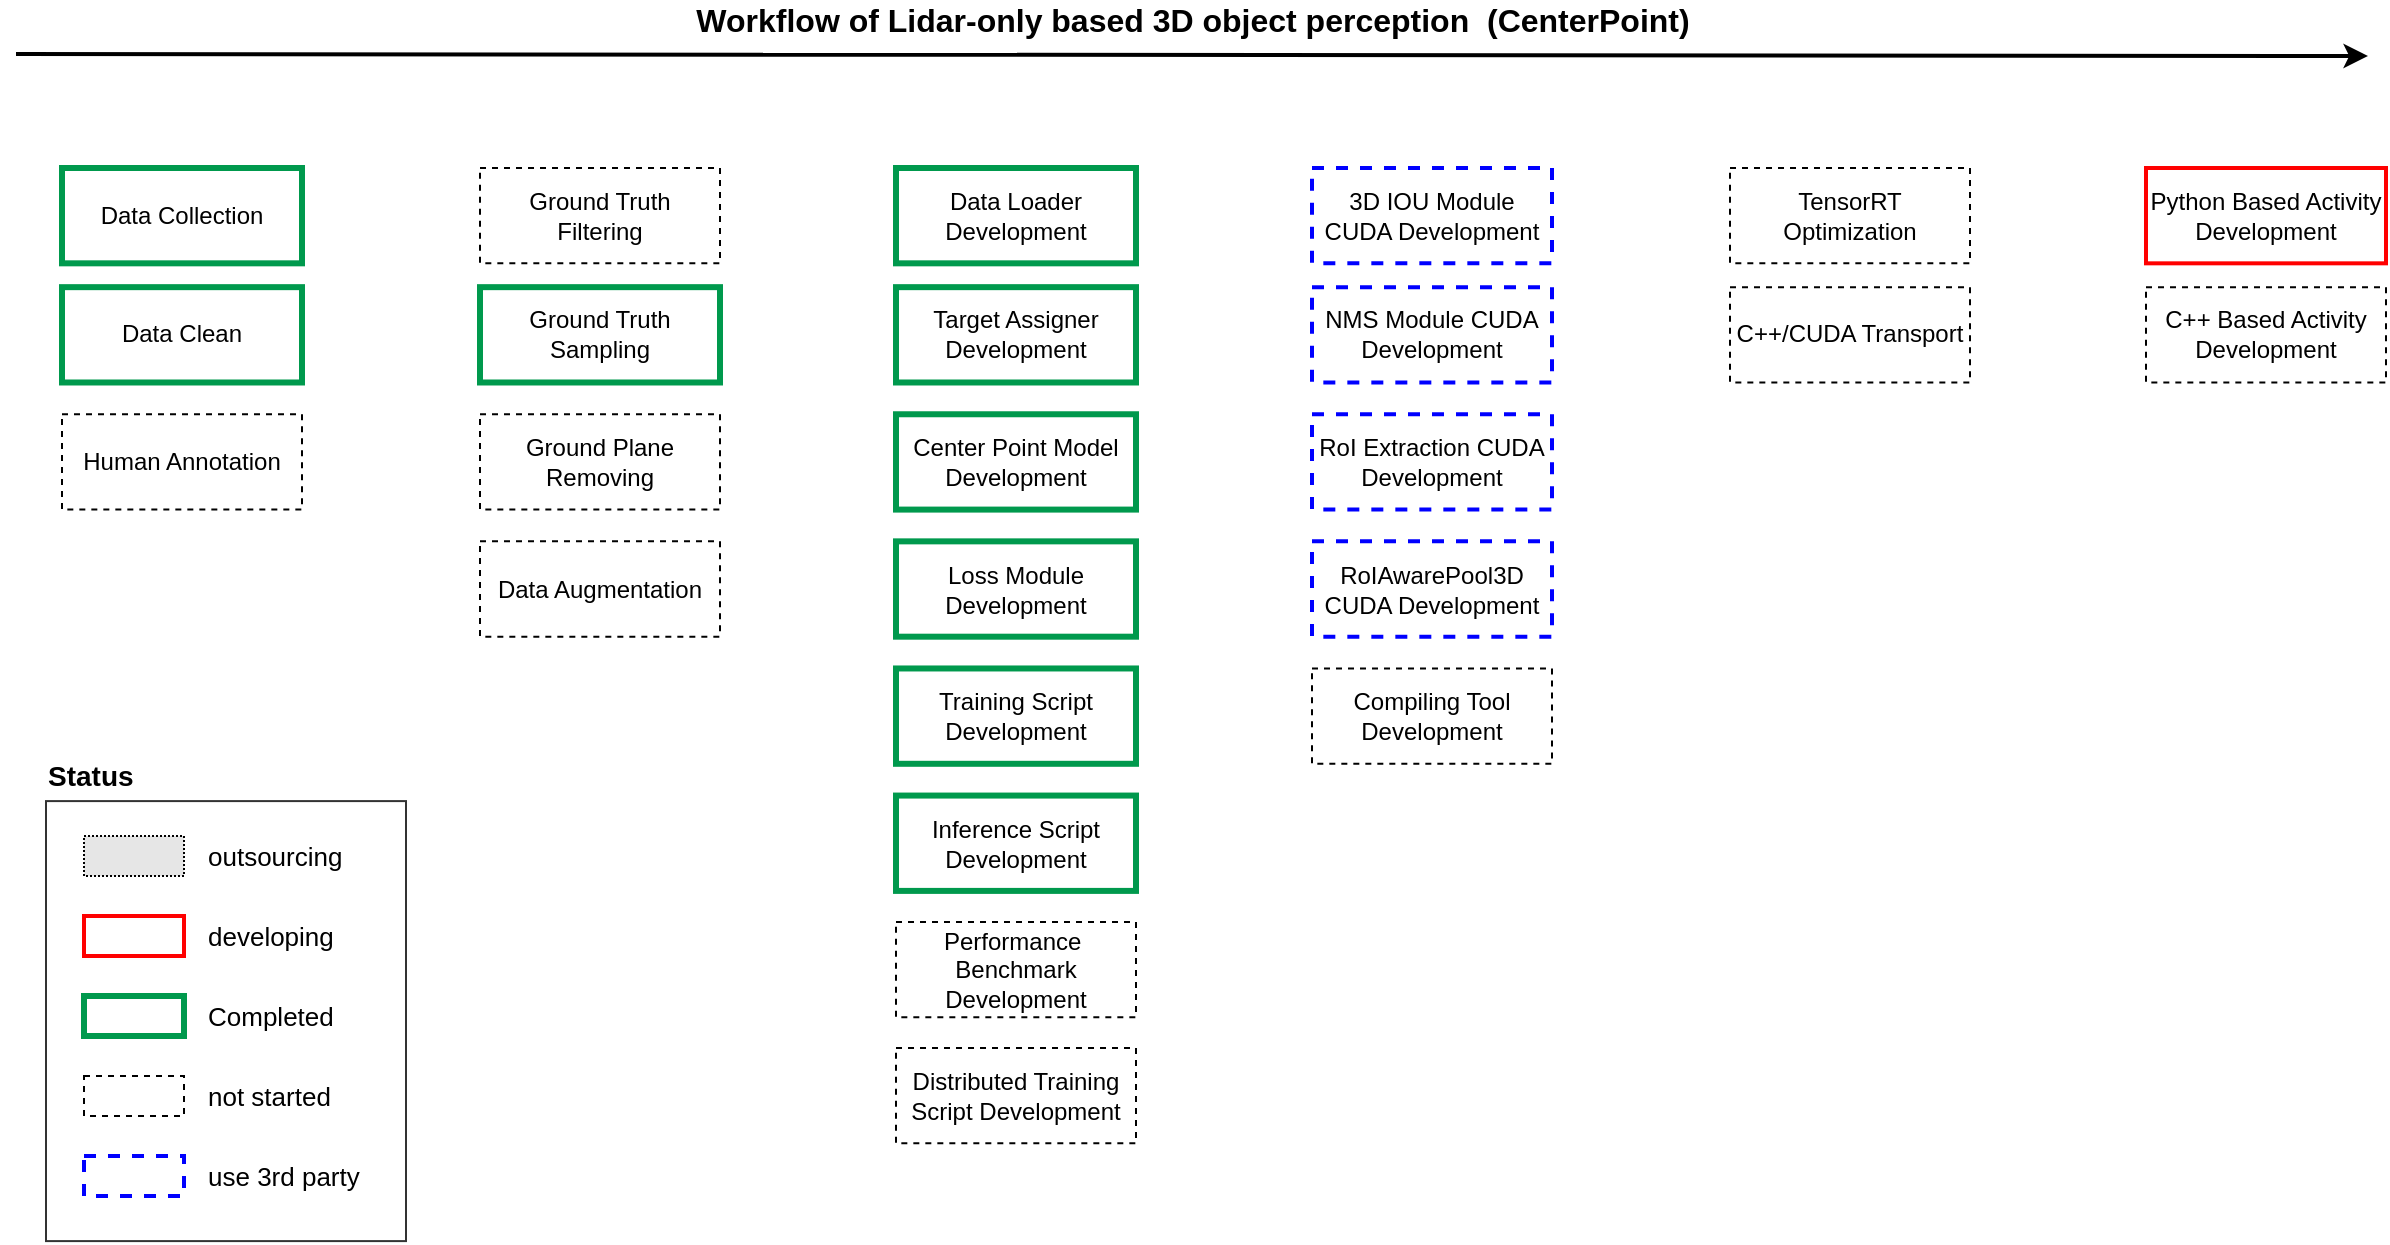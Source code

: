 <mxfile version="16.6.1" type="device" pages="2"><diagram id="Z--HTqqCDIPaMsvG9ueh" name="Page-1"><mxGraphModel dx="2339" dy="2003" grid="0" gridSize="10" guides="1" tooltips="1" connect="1" arrows="1" fold="1" page="1" pageScale="1" pageWidth="850" pageHeight="1100" math="0" shadow="0"><root><mxCell id="0"/><mxCell id="1" parent="0"/><mxCell id="hCOS_duujKGsQLQcBqJb-3" value="Data Augmentation" style="rounded=0;whiteSpace=wrap;html=1;dashed=1;" vertex="1" parent="1"><mxGeometry x="7" y="261.682" width="120" height="47.664" as="geometry"/></mxCell><mxCell id="hCOS_duujKGsQLQcBqJb-4" value="Ground Plane Removing" style="rounded=0;whiteSpace=wrap;html=1;dashed=1;" vertex="1" parent="1"><mxGeometry x="7" y="198.131" width="120" height="47.664" as="geometry"/></mxCell><mxCell id="hCOS_duujKGsQLQcBqJb-8" value="&lt;div&gt;Ground Truth &lt;br&gt;&lt;/div&gt;&lt;div&gt;Filtering&lt;br&gt;&lt;/div&gt;" style="rounded=0;whiteSpace=wrap;html=1;dashed=1;" vertex="1" parent="1"><mxGeometry x="7" y="75" width="120" height="47.664" as="geometry"/></mxCell><mxCell id="hCOS_duujKGsQLQcBqJb-9" value="Ground Truth Sampling" style="rounded=0;whiteSpace=wrap;html=1;strokeColor=#00994D;strokeWidth=3;" vertex="1" parent="1"><mxGeometry x="7" y="134.579" width="120" height="47.664" as="geometry"/></mxCell><mxCell id="hCOS_duujKGsQLQcBqJb-10" value="Data Loader Development" style="rounded=0;whiteSpace=wrap;html=1;strokeWidth=3;strokeColor=#00994D;" vertex="1" parent="1"><mxGeometry x="215" y="75" width="120" height="47.664" as="geometry"/></mxCell><mxCell id="hCOS_duujKGsQLQcBqJb-11" value="&lt;div&gt;Center Point Model&lt;/div&gt;&lt;div&gt;Development&lt;br&gt;&lt;/div&gt;" style="rounded=0;whiteSpace=wrap;html=1;strokeWidth=3;strokeColor=#00994D;" vertex="1" parent="1"><mxGeometry x="215" y="198.131" width="120" height="47.664" as="geometry"/></mxCell><mxCell id="hCOS_duujKGsQLQcBqJb-12" value="&lt;div&gt;Training Script Development&lt;br&gt;&lt;/div&gt;" style="rounded=0;whiteSpace=wrap;html=1;strokeWidth=3;strokeColor=#00994D;" vertex="1" parent="1"><mxGeometry x="215" y="325.234" width="120" height="47.664" as="geometry"/></mxCell><mxCell id="hCOS_duujKGsQLQcBqJb-13" value="Loss Module Development" style="rounded=0;whiteSpace=wrap;html=1;strokeWidth=3;strokeColor=#00994D;" vertex="1" parent="1"><mxGeometry x="215" y="261.682" width="120" height="47.664" as="geometry"/></mxCell><mxCell id="hCOS_duujKGsQLQcBqJb-14" value="Target Assigner Development" style="rounded=0;whiteSpace=wrap;html=1;strokeWidth=3;strokeColor=#00994D;" vertex="1" parent="1"><mxGeometry x="215" y="134.579" width="120" height="47.664" as="geometry"/></mxCell><mxCell id="hCOS_duujKGsQLQcBqJb-15" value="&lt;div&gt;Inference Script&lt;/div&gt;&lt;div&gt;Development&lt;/div&gt;" style="rounded=0;whiteSpace=wrap;html=1;strokeWidth=3;strokeColor=#00994D;" vertex="1" parent="1"><mxGeometry x="215" y="388.785" width="120" height="47.664" as="geometry"/></mxCell><mxCell id="hCOS_duujKGsQLQcBqJb-16" value="TensorRT Optimization" style="rounded=0;whiteSpace=wrap;html=1;dashed=1;" vertex="1" parent="1"><mxGeometry x="632" y="75" width="120" height="47.664" as="geometry"/></mxCell><mxCell id="hCOS_duujKGsQLQcBqJb-18" value="&lt;div&gt;3D IOU Module &lt;br&gt;&lt;/div&gt;&lt;div&gt;CUDA Development&lt;br&gt;&lt;/div&gt;" style="rounded=0;whiteSpace=wrap;html=1;strokeColor=#0000FF;strokeWidth=2;dashed=1;" vertex="1" parent="1"><mxGeometry x="423" y="75" width="120" height="47.664" as="geometry"/></mxCell><mxCell id="hCOS_duujKGsQLQcBqJb-19" value="NMS Module CUDA Development" style="rounded=0;whiteSpace=wrap;html=1;strokeColor=#0000FF;strokeWidth=2;dashed=1;" vertex="1" parent="1"><mxGeometry x="423" y="134.579" width="120" height="47.664" as="geometry"/></mxCell><mxCell id="hCOS_duujKGsQLQcBqJb-20" value="RoI Extraction CUDA Development" style="rounded=0;whiteSpace=wrap;html=1;strokeColor=#0000FF;strokeWidth=2;dashed=1;" vertex="1" parent="1"><mxGeometry x="423" y="198.131" width="120" height="47.664" as="geometry"/></mxCell><mxCell id="hCOS_duujKGsQLQcBqJb-21" value="RoIAwarePool3D CUDA Development" style="rounded=0;whiteSpace=wrap;html=1;strokeColor=#0000FF;strokeWidth=2;dashed=1;" vertex="1" parent="1"><mxGeometry x="423" y="261.682" width="120" height="47.664" as="geometry"/></mxCell><mxCell id="hCOS_duujKGsQLQcBqJb-22" value="Compiling Tool Development" style="rounded=0;whiteSpace=wrap;html=1;dashed=1;" vertex="1" parent="1"><mxGeometry x="423" y="325.234" width="120" height="47.664" as="geometry"/></mxCell><mxCell id="hCOS_duujKGsQLQcBqJb-24" value="C++/CUDA Transport" style="rounded=0;whiteSpace=wrap;html=1;dashed=1;" vertex="1" parent="1"><mxGeometry x="632" y="134.579" width="120" height="47.664" as="geometry"/></mxCell><mxCell id="hCOS_duujKGsQLQcBqJb-25" value="Python Based Activity Development" style="rounded=0;whiteSpace=wrap;html=1;strokeColor=#FF0000;strokeWidth=2;" vertex="1" parent="1"><mxGeometry x="840" y="75" width="120" height="47.664" as="geometry"/></mxCell><mxCell id="hCOS_duujKGsQLQcBqJb-26" value="C++ Based Activity Development" style="rounded=0;whiteSpace=wrap;html=1;dashed=1;" vertex="1" parent="1"><mxGeometry x="840" y="134.579" width="120" height="47.664" as="geometry"/></mxCell><mxCell id="hCOS_duujKGsQLQcBqJb-27" value="Distributed Training Script Development" style="rounded=0;whiteSpace=wrap;html=1;dashed=1;" vertex="1" parent="1"><mxGeometry x="215" y="514.996" width="120" height="47.664" as="geometry"/></mxCell><mxCell id="hCOS_duujKGsQLQcBqJb-30" value="Data Collection" style="rounded=0;whiteSpace=wrap;html=1;strokeWidth=3;strokeColor=#00994D;" vertex="1" parent="1"><mxGeometry x="-202" y="75" width="120" height="47.664" as="geometry"/></mxCell><mxCell id="hCOS_duujKGsQLQcBqJb-31" value="Data Clean" style="rounded=0;whiteSpace=wrap;html=1;strokeWidth=3;strokeColor=#00994D;" vertex="1" parent="1"><mxGeometry x="-202" y="134.579" width="120" height="47.664" as="geometry"/></mxCell><mxCell id="hCOS_duujKGsQLQcBqJb-32" value="Human Annotation" style="rounded=0;whiteSpace=wrap;html=1;dashed=1;strokeColor=#000000;" vertex="1" parent="1"><mxGeometry x="-202" y="198.131" width="120" height="47.664" as="geometry"/></mxCell><mxCell id="hxl_YYLy_iQ4zj6gDU0l-2" value="Performance&amp;nbsp; Benchmark Development" style="rounded=0;whiteSpace=wrap;html=1;dashed=1;" vertex="1" parent="1"><mxGeometry x="215" y="451.995" width="120" height="47.664" as="geometry"/></mxCell><mxCell id="hxl_YYLy_iQ4zj6gDU0l-5" value="" style="group" vertex="1" connectable="0" parent="1"><mxGeometry x="-211" y="364" width="181" height="247.55" as="geometry"/></mxCell><mxCell id="2yeIg4BzqSep4Ru8vr2Z-16" value="" style="group" vertex="1" connectable="0" parent="hxl_YYLy_iQ4zj6gDU0l-5"><mxGeometry x="20" y="40" width="161" height="207.55" as="geometry"/></mxCell><mxCell id="2yeIg4BzqSep4Ru8vr2Z-17" value="" style="rounded=0;whiteSpace=wrap;html=1;fillColor=#E6E6E6;strokeColor=default;dashed=1;dashPattern=1 1;" vertex="1" parent="2yeIg4BzqSep4Ru8vr2Z-16"><mxGeometry y="5" width="50" height="20" as="geometry"/></mxCell><mxCell id="2yeIg4BzqSep4Ru8vr2Z-18" value="outsourcing" style="text;html=1;strokeColor=none;fillColor=none;align=left;verticalAlign=middle;whiteSpace=wrap;rounded=0;dashed=1;dashPattern=1 1;fontSize=13;fontColor=#000000;" vertex="1" parent="2yeIg4BzqSep4Ru8vr2Z-16"><mxGeometry x="60" width="80" height="30" as="geometry"/></mxCell><mxCell id="2yeIg4BzqSep4Ru8vr2Z-19" value="" style="rounded=0;whiteSpace=wrap;html=1;strokeColor=#FF0000;strokeWidth=2;" vertex="1" parent="2yeIg4BzqSep4Ru8vr2Z-16"><mxGeometry y="45" width="50" height="20" as="geometry"/></mxCell><mxCell id="2yeIg4BzqSep4Ru8vr2Z-20" value="developing" style="text;html=1;strokeColor=none;fillColor=none;align=left;verticalAlign=middle;whiteSpace=wrap;rounded=0;dashed=1;dashPattern=1 1;fontSize=13;fontColor=#000000;" vertex="1" parent="2yeIg4BzqSep4Ru8vr2Z-16"><mxGeometry x="60" y="40" width="80" height="30" as="geometry"/></mxCell><mxCell id="2yeIg4BzqSep4Ru8vr2Z-21" value="" style="rounded=0;whiteSpace=wrap;html=1;strokeColor=#00994D;strokeWidth=3;" vertex="1" parent="2yeIg4BzqSep4Ru8vr2Z-16"><mxGeometry y="85" width="50" height="20" as="geometry"/></mxCell><mxCell id="2yeIg4BzqSep4Ru8vr2Z-22" value="Completed" style="text;html=1;strokeColor=none;fillColor=none;align=left;verticalAlign=middle;whiteSpace=wrap;rounded=0;dashed=1;dashPattern=1 1;fontSize=13;fontColor=#000000;" vertex="1" parent="2yeIg4BzqSep4Ru8vr2Z-16"><mxGeometry x="60" y="80" width="90" height="30" as="geometry"/></mxCell><mxCell id="2yeIg4BzqSep4Ru8vr2Z-23" value="" style="rounded=0;whiteSpace=wrap;html=1;strokeColor=default;dashed=1;" vertex="1" parent="2yeIg4BzqSep4Ru8vr2Z-16"><mxGeometry y="125" width="50" height="20" as="geometry"/></mxCell><mxCell id="2yeIg4BzqSep4Ru8vr2Z-24" value="not started" style="text;html=1;strokeColor=none;fillColor=none;align=left;verticalAlign=middle;whiteSpace=wrap;rounded=0;dashed=1;dashPattern=1 1;fontSize=13;fontColor=#000000;" vertex="1" parent="2yeIg4BzqSep4Ru8vr2Z-16"><mxGeometry x="60" y="120" width="80" height="30" as="geometry"/></mxCell><mxCell id="2yeIg4BzqSep4Ru8vr2Z-25" value="" style="rounded=0;whiteSpace=wrap;html=1;strokeColor=#0000FF;dashed=1;strokeWidth=2;" vertex="1" parent="2yeIg4BzqSep4Ru8vr2Z-16"><mxGeometry y="165" width="50" height="20" as="geometry"/></mxCell><mxCell id="2yeIg4BzqSep4Ru8vr2Z-26" value="use 3rd party" style="text;html=1;strokeColor=none;fillColor=none;align=left;verticalAlign=middle;whiteSpace=wrap;rounded=0;dashed=1;dashPattern=1 1;fontSize=13;fontColor=#000000;" vertex="1" parent="2yeIg4BzqSep4Ru8vr2Z-16"><mxGeometry x="60" y="160" width="80" height="30" as="geometry"/></mxCell><mxCell id="2yeIg4BzqSep4Ru8vr2Z-28" value="" style="rounded=0;whiteSpace=wrap;html=1;fontSize=13;fontColor=#000000;strokeColor=#333333;strokeWidth=1;fillColor=none;" vertex="1" parent="2yeIg4BzqSep4Ru8vr2Z-16"><mxGeometry x="-19" y="-12.45" width="180" height="220" as="geometry"/></mxCell><mxCell id="2yeIg4BzqSep4Ru8vr2Z-27" value="&lt;div style=&quot;font-size: 14px&quot; align=&quot;left&quot;&gt;&lt;font style=&quot;font-size: 14px&quot;&gt;&lt;b&gt;Status&lt;/b&gt;&lt;/font&gt;&lt;/div&gt;" style="text;html=1;strokeColor=none;fillColor=none;align=left;verticalAlign=middle;whiteSpace=wrap;rounded=0;fontSize=13;fontColor=#000000;" vertex="1" parent="hxl_YYLy_iQ4zj6gDU0l-5"><mxGeometry width="70" height="30" as="geometry"/></mxCell><mxCell id="axz6zJKYmBwLMSMbkfM1-1" value="" style="endArrow=classic;html=1;rounded=0;fontSize=14;fontColor=#000000;strokeWidth=2;" edge="1" parent="1"><mxGeometry width="50" height="50" relative="1" as="geometry"><mxPoint x="-225" y="18" as="sourcePoint"/><mxPoint x="951" y="19" as="targetPoint"/></mxGeometry></mxCell><mxCell id="axz6zJKYmBwLMSMbkfM1-2" value="&lt;b style=&quot;font-size: 16px&quot;&gt;&amp;nbsp;Workflow of Lidar-only based 3D object perception&amp;nbsp; (CenterPoint)&amp;nbsp; &lt;/b&gt;" style="edgeLabel;html=1;align=center;verticalAlign=middle;resizable=0;points=[];fontSize=16;fontColor=#000000;" vertex="1" connectable="0" parent="axz6zJKYmBwLMSMbkfM1-1"><mxGeometry x="-0.018" y="2" relative="1" as="geometry"><mxPoint x="10" y="-16" as="offset"/></mxGeometry></mxCell></root></mxGraphModel></diagram><diagram id="bgcvZaornFyrgkAVRsxp" name="Page-2"><mxGraphModel dx="1737" dy="1053" grid="1" gridSize="10" guides="1" tooltips="1" connect="1" arrows="1" fold="1" page="1" pageScale="1" pageWidth="850" pageHeight="1100" math="0" shadow="0"><root><mxCell id="D04_EbrAu2NtX9H-wES2-0"/><mxCell id="D04_EbrAu2NtX9H-wES2-1" parent="D04_EbrAu2NtX9H-wES2-0"/><mxCell id="D04_EbrAu2NtX9H-wES2-2" value="Annotation Tools" style="rounded=0;whiteSpace=wrap;html=1;fillColor=#E6E6E6;strokeColor=default;dashed=1;dashPattern=1 1;" vertex="1" parent="D04_EbrAu2NtX9H-wES2-1"><mxGeometry x="30" y="120" width="175" height="40" as="geometry"/></mxCell><mxCell id="D04_EbrAu2NtX9H-wES2-4" value="Data" style="rounded=1;whiteSpace=wrap;html=1;fontStyle=1;fontSize=13;fillColor=#cce5ff;strokeColor=#36393d;strokeWidth=2;" vertex="1" parent="D04_EbrAu2NtX9H-wES2-1"><mxGeometry x="30" y="40" width="175" height="50" as="geometry"/></mxCell><mxCell id="D04_EbrAu2NtX9H-wES2-5" value="Algorithms" style="rounded=1;whiteSpace=wrap;html=1;fontStyle=1;fontSize=13;fillColor=#cce5ff;strokeColor=#36393d;strokeWidth=2;" vertex="1" parent="D04_EbrAu2NtX9H-wES2-1"><mxGeometry x="298.333" y="40" width="175" height="50" as="geometry"/></mxCell><mxCell id="D04_EbrAu2NtX9H-wES2-6" value="Engineering Optimization" style="rounded=1;whiteSpace=wrap;html=1;fontStyle=1;fontSize=13;fillColor=#cce5ff;strokeColor=#36393d;strokeWidth=2;" vertex="1" parent="D04_EbrAu2NtX9H-wES2-1"><mxGeometry x="566.667" y="40" width="175" height="50" as="geometry"/></mxCell><mxCell id="D04_EbrAu2NtX9H-wES2-7" value="Integration" style="rounded=1;whiteSpace=wrap;html=1;fontStyle=1;fontSize=13;fillColor=#cce5ff;strokeColor=#36393d;strokeWidth=2;" vertex="1" parent="D04_EbrAu2NtX9H-wES2-1"><mxGeometry x="835" y="40" width="175" height="50" as="geometry"/></mxCell><mxCell id="y-6oTcGfp9paXCArrWEN-0" value="Human Labeling" style="rounded=0;whiteSpace=wrap;html=1;fillColor=#E6E6E6;strokeColor=default;dashed=1;dashPattern=1 1;" vertex="1" parent="D04_EbrAu2NtX9H-wES2-1"><mxGeometry x="30" y="180" width="175" height="40" as="geometry"/></mxCell><mxCell id="y-6oTcGfp9paXCArrWEN-1" value="&lt;div&gt;Lidar-Only 3D Object Detection&lt;/div&gt;&lt;div&gt;(CenterPoint)&lt;br&gt;&lt;/div&gt;" style="rounded=0;whiteSpace=wrap;html=1;strokeColor=#FF0000;strokeWidth=2;" vertex="1" parent="D04_EbrAu2NtX9H-wES2-1"><mxGeometry x="298.33" y="120" width="175" height="40" as="geometry"/></mxCell><mxCell id="y-6oTcGfp9paXCArrWEN-3" value="&lt;div&gt;Lidar+RGB 3D Object Detection&lt;/div&gt;&lt;div&gt;(TBD)&lt;br&gt;&lt;/div&gt;" style="rounded=0;whiteSpace=wrap;html=1;strokeColor=#0000FF;dashed=1;strokeWidth=2;" vertex="1" parent="D04_EbrAu2NtX9H-wES2-1"><mxGeometry x="298.33" y="180" width="175" height="40" as="geometry"/></mxCell><mxCell id="y-6oTcGfp9paXCArrWEN-4" value="&lt;div&gt;3D Lane Boundaries Detection&lt;br&gt;&lt;/div&gt;&lt;div&gt;(TBD)&lt;br&gt;&lt;/div&gt;" style="rounded=0;whiteSpace=wrap;html=1;strokeColor=default;dashed=1;" vertex="1" parent="D04_EbrAu2NtX9H-wES2-1"><mxGeometry x="298.33" y="240" width="175" height="40" as="geometry"/></mxCell><mxCell id="y-6oTcGfp9paXCArrWEN-5" value="&lt;div&gt;Traffic Sign/Light Detection&lt;br&gt;&lt;/div&gt;&lt;div&gt;(TBD)&lt;br&gt;&lt;/div&gt;" style="rounded=0;whiteSpace=wrap;html=1;strokeColor=default;dashed=1;" vertex="1" parent="D04_EbrAu2NtX9H-wES2-1"><mxGeometry x="298.33" y="300" width="175" height="40" as="geometry"/></mxCell><mxCell id="y-6oTcGfp9paXCArrWEN-6" value="&lt;div&gt;Lane Change Prediction&lt;br&gt;&lt;/div&gt;&lt;div&gt;(TBD)&lt;br&gt;&lt;/div&gt;" style="rounded=0;whiteSpace=wrap;html=1;strokeColor=default;dashed=1;" vertex="1" parent="D04_EbrAu2NtX9H-wES2-1"><mxGeometry x="298.33" y="360" width="175" height="40" as="geometry"/></mxCell><mxCell id="y-6oTcGfp9paXCArrWEN-7" value="&lt;div&gt;Trajectory Prediction&lt;br&gt;&lt;/div&gt;&lt;div&gt;(TBD)&lt;br&gt;&lt;/div&gt;" style="rounded=0;whiteSpace=wrap;html=1;strokeColor=default;dashed=1;" vertex="1" parent="D04_EbrAu2NtX9H-wES2-1"><mxGeometry x="298.33" y="420" width="175" height="40" as="geometry"/></mxCell><mxCell id="y-6oTcGfp9paXCArrWEN-8" value="TensorRT Optimization" style="rounded=0;whiteSpace=wrap;html=1;strokeColor=default;dashed=1;" vertex="1" parent="D04_EbrAu2NtX9H-wES2-1"><mxGeometry x="566.67" y="120" width="175" height="40" as="geometry"/></mxCell><mxCell id="y-6oTcGfp9paXCArrWEN-9" value="CUDA Programming" style="rounded=0;whiteSpace=wrap;html=1;strokeColor=default;dashed=1;" vertex="1" parent="D04_EbrAu2NtX9H-wES2-1"><mxGeometry x="566.67" y="180" width="175" height="40" as="geometry"/></mxCell><mxCell id="y-6oTcGfp9paXCArrWEN-10" value="3D Object Detector Library Development (libtorch, C++)" style="rounded=0;whiteSpace=wrap;html=1;strokeColor=default;dashed=1;" vertex="1" parent="D04_EbrAu2NtX9H-wES2-1"><mxGeometry x="566.67" y="240" width="175" height="40" as="geometry"/></mxCell><mxCell id="y-6oTcGfp9paXCArrWEN-11" value="2D Object Detector Library Development (libtorch, C++)" style="rounded=0;whiteSpace=wrap;html=1;strokeColor=default;dashed=1;" vertex="1" parent="D04_EbrAu2NtX9H-wES2-1"><mxGeometry x="566.67" y="300" width="175" height="40" as="geometry"/></mxCell><mxCell id="y-6oTcGfp9paXCArrWEN-12" value="Trajectory Predictor Library Development (libtorch, C++)" style="rounded=0;whiteSpace=wrap;html=1;strokeColor=default;dashed=1;" vertex="1" parent="D04_EbrAu2NtX9H-wES2-1"><mxGeometry x="566.67" y="360" width="175" height="40" as="geometry"/></mxCell><mxCell id="y-6oTcGfp9paXCArrWEN-13" value="Python Lidar-Only 3D Object Detector Activity Development" style="rounded=0;whiteSpace=wrap;html=1;strokeColor=#FF0000;strokeWidth=2;" vertex="1" parent="D04_EbrAu2NtX9H-wES2-1"><mxGeometry x="835" y="120" width="175" height="40" as="geometry"/></mxCell><mxCell id="y-6oTcGfp9paXCArrWEN-14" value="Python Lidar-RGB 3D Object Detector Activity Development" style="rounded=0;whiteSpace=wrap;html=1;strokeColor=default;dashed=1;" vertex="1" parent="D04_EbrAu2NtX9H-wES2-1"><mxGeometry x="835" y="180" width="175" height="40" as="geometry"/></mxCell><mxCell id="y-6oTcGfp9paXCArrWEN-15" value="C++ Lidar-Only 3D Object Detector Activity Development" style="rounded=0;whiteSpace=wrap;html=1;strokeColor=default;dashed=1;" vertex="1" parent="D04_EbrAu2NtX9H-wES2-1"><mxGeometry x="835" y="240" width="175" height="40" as="geometry"/></mxCell><mxCell id="y-6oTcGfp9paXCArrWEN-16" value="C++ Lidar-RGB 3D Object Detector Activity Development" style="rounded=0;whiteSpace=wrap;html=1;strokeColor=default;dashed=1;" vertex="1" parent="D04_EbrAu2NtX9H-wES2-1"><mxGeometry x="835" y="300" width="175" height="40" as="geometry"/></mxCell><mxCell id="el0HfDYrKfEMwN29EehD-0" value="Cross-Compiling &amp;amp; Deploy to Orin SoC" style="rounded=0;whiteSpace=wrap;html=1;strokeColor=default;dashed=1;" vertex="1" parent="D04_EbrAu2NtX9H-wES2-1"><mxGeometry x="566.67" y="420" width="175" height="40" as="geometry"/></mxCell><mxCell id="el0HfDYrKfEMwN29EehD-1" value="" style="endArrow=none;html=1;rounded=0;fontSize=13;fontColor=#B266FF;" edge="1" parent="D04_EbrAu2NtX9H-wES2-1"><mxGeometry width="50" height="50" relative="1" as="geometry"><mxPoint x="20" y="100" as="sourcePoint"/><mxPoint x="1030" y="100" as="targetPoint"/></mxGeometry></mxCell><mxCell id="el0HfDYrKfEMwN29EehD-16" value="Python 3D Lane Boundaries Detector Activity" style="rounded=0;whiteSpace=wrap;html=1;strokeColor=default;dashed=1;" vertex="1" parent="D04_EbrAu2NtX9H-wES2-1"><mxGeometry x="835" y="360" width="175" height="40" as="geometry"/></mxCell><mxCell id="el0HfDYrKfEMwN29EehD-17" value="C++ 2D Object Detector Activity" style="rounded=0;whiteSpace=wrap;html=1;strokeColor=default;dashed=1;" vertex="1" parent="D04_EbrAu2NtX9H-wES2-1"><mxGeometry x="835" y="420" width="175" height="40" as="geometry"/></mxCell><mxCell id="el0HfDYrKfEMwN29EehD-18" value="C++ Vehicles/VRU Trajectory Prediction Activity" style="rounded=0;whiteSpace=wrap;html=1;strokeColor=default;dashed=1;" vertex="1" parent="D04_EbrAu2NtX9H-wES2-1"><mxGeometry x="835" y="480" width="175" height="40" as="geometry"/></mxCell><mxCell id="el0HfDYrKfEMwN29EehD-22" value="" style="group" vertex="1" connectable="0" parent="D04_EbrAu2NtX9H-wES2-1"><mxGeometry x="30" y="410" width="180" height="250" as="geometry"/></mxCell><mxCell id="el0HfDYrKfEMwN29EehD-19" value="" style="group" vertex="1" connectable="0" parent="el0HfDYrKfEMwN29EehD-22"><mxGeometry x="20" y="40" width="150" height="190" as="geometry"/></mxCell><mxCell id="el0HfDYrKfEMwN29EehD-3" value="" style="rounded=0;whiteSpace=wrap;html=1;fillColor=#E6E6E6;strokeColor=default;dashed=1;dashPattern=1 1;" vertex="1" parent="el0HfDYrKfEMwN29EehD-19"><mxGeometry y="5" width="50" height="20" as="geometry"/></mxCell><mxCell id="el0HfDYrKfEMwN29EehD-5" value="outsourcing" style="text;html=1;strokeColor=none;fillColor=none;align=left;verticalAlign=middle;whiteSpace=wrap;rounded=0;dashed=1;dashPattern=1 1;fontSize=13;fontColor=#000000;" vertex="1" parent="el0HfDYrKfEMwN29EehD-19"><mxGeometry x="60" width="80" height="30" as="geometry"/></mxCell><mxCell id="el0HfDYrKfEMwN29EehD-7" value="" style="rounded=0;whiteSpace=wrap;html=1;strokeColor=#FF0000;strokeWidth=2;" vertex="1" parent="el0HfDYrKfEMwN29EehD-19"><mxGeometry y="45" width="50" height="20" as="geometry"/></mxCell><mxCell id="el0HfDYrKfEMwN29EehD-8" value="developing" style="text;html=1;strokeColor=none;fillColor=none;align=left;verticalAlign=middle;whiteSpace=wrap;rounded=0;dashed=1;dashPattern=1 1;fontSize=13;fontColor=#000000;" vertex="1" parent="el0HfDYrKfEMwN29EehD-19"><mxGeometry x="60" y="40" width="80" height="30" as="geometry"/></mxCell><mxCell id="el0HfDYrKfEMwN29EehD-9" value="" style="rounded=0;whiteSpace=wrap;html=1;strokeColor=#00994D;strokeWidth=3;" vertex="1" parent="el0HfDYrKfEMwN29EehD-19"><mxGeometry y="85" width="50" height="20" as="geometry"/></mxCell><mxCell id="el0HfDYrKfEMwN29EehD-10" value="MVP released" style="text;html=1;strokeColor=none;fillColor=none;align=left;verticalAlign=middle;whiteSpace=wrap;rounded=0;dashed=1;dashPattern=1 1;fontSize=13;fontColor=#000000;" vertex="1" parent="el0HfDYrKfEMwN29EehD-19"><mxGeometry x="60" y="80" width="90" height="30" as="geometry"/></mxCell><mxCell id="el0HfDYrKfEMwN29EehD-11" value="" style="rounded=0;whiteSpace=wrap;html=1;strokeColor=default;dashed=1;" vertex="1" parent="el0HfDYrKfEMwN29EehD-19"><mxGeometry y="125" width="50" height="20" as="geometry"/></mxCell><mxCell id="el0HfDYrKfEMwN29EehD-13" value="not started" style="text;html=1;strokeColor=none;fillColor=none;align=left;verticalAlign=middle;whiteSpace=wrap;rounded=0;dashed=1;dashPattern=1 1;fontSize=13;fontColor=#000000;" vertex="1" parent="el0HfDYrKfEMwN29EehD-19"><mxGeometry x="60" y="120" width="80" height="30" as="geometry"/></mxCell><mxCell id="el0HfDYrKfEMwN29EehD-14" value="" style="rounded=0;whiteSpace=wrap;html=1;strokeColor=#0000FF;dashed=1;strokeWidth=2;" vertex="1" parent="el0HfDYrKfEMwN29EehD-19"><mxGeometry y="165" width="50" height="20" as="geometry"/></mxCell><mxCell id="el0HfDYrKfEMwN29EehD-15" value="investigating" style="text;html=1;strokeColor=none;fillColor=none;align=left;verticalAlign=middle;whiteSpace=wrap;rounded=0;dashed=1;dashPattern=1 1;fontSize=13;fontColor=#000000;" vertex="1" parent="el0HfDYrKfEMwN29EehD-19"><mxGeometry x="60" y="160" width="80" height="30" as="geometry"/></mxCell><mxCell id="el0HfDYrKfEMwN29EehD-20" value="&lt;div style=&quot;font-size: 14px&quot; align=&quot;left&quot;&gt;&lt;font style=&quot;font-size: 14px&quot;&gt;&lt;b&gt;Status&lt;/b&gt;&lt;/font&gt;&lt;/div&gt;" style="text;html=1;strokeColor=none;fillColor=none;align=left;verticalAlign=middle;whiteSpace=wrap;rounded=0;fontSize=13;fontColor=#000000;" vertex="1" parent="el0HfDYrKfEMwN29EehD-22"><mxGeometry width="70" height="30" as="geometry"/></mxCell><mxCell id="el0HfDYrKfEMwN29EehD-21" value="" style="rounded=0;whiteSpace=wrap;html=1;fontSize=13;fontColor=#000000;strokeColor=#333333;strokeWidth=1;fillColor=none;" vertex="1" parent="el0HfDYrKfEMwN29EehD-22"><mxGeometry y="30" width="180" height="220" as="geometry"/></mxCell></root></mxGraphModel></diagram></mxfile>